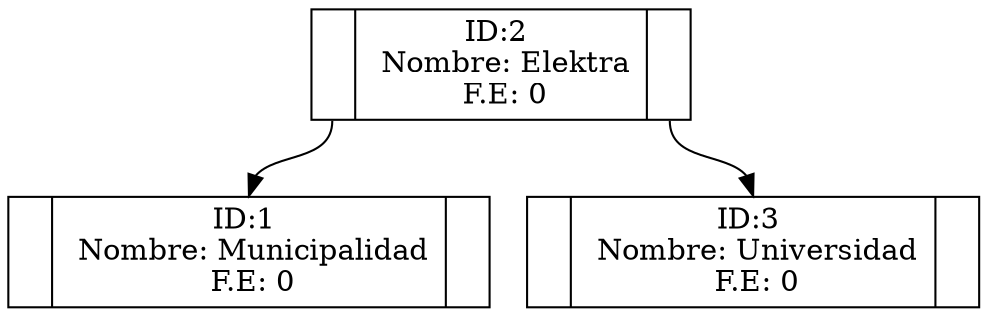 digraph Arbol{
node [shape=record];
n_2[label = "<izq> |<dat> ID:2 \n Nombre: Elektra\n F.E:  0 |<der>"]
n_2:izq -> n_1:dat;
n_1[label = "<izq> |<dat> ID:1 \n Nombre: Municipalidad\n F.E:  0 |<der>"]
n_2:der -> n_3:dat;
n_3[label = "<izq> |<dat> ID:3 \n Nombre: Universidad\n F.E:  0 |<der>"]
}

